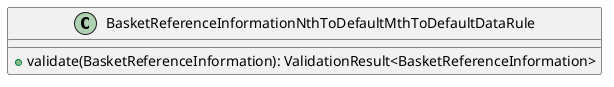@startuml

    class BasketReferenceInformationNthToDefaultMthToDefaultDataRule [[BasketReferenceInformationNthToDefaultMthToDefaultDataRule.html]] {
        +validate(BasketReferenceInformation): ValidationResult<BasketReferenceInformation>
    }

@enduml
